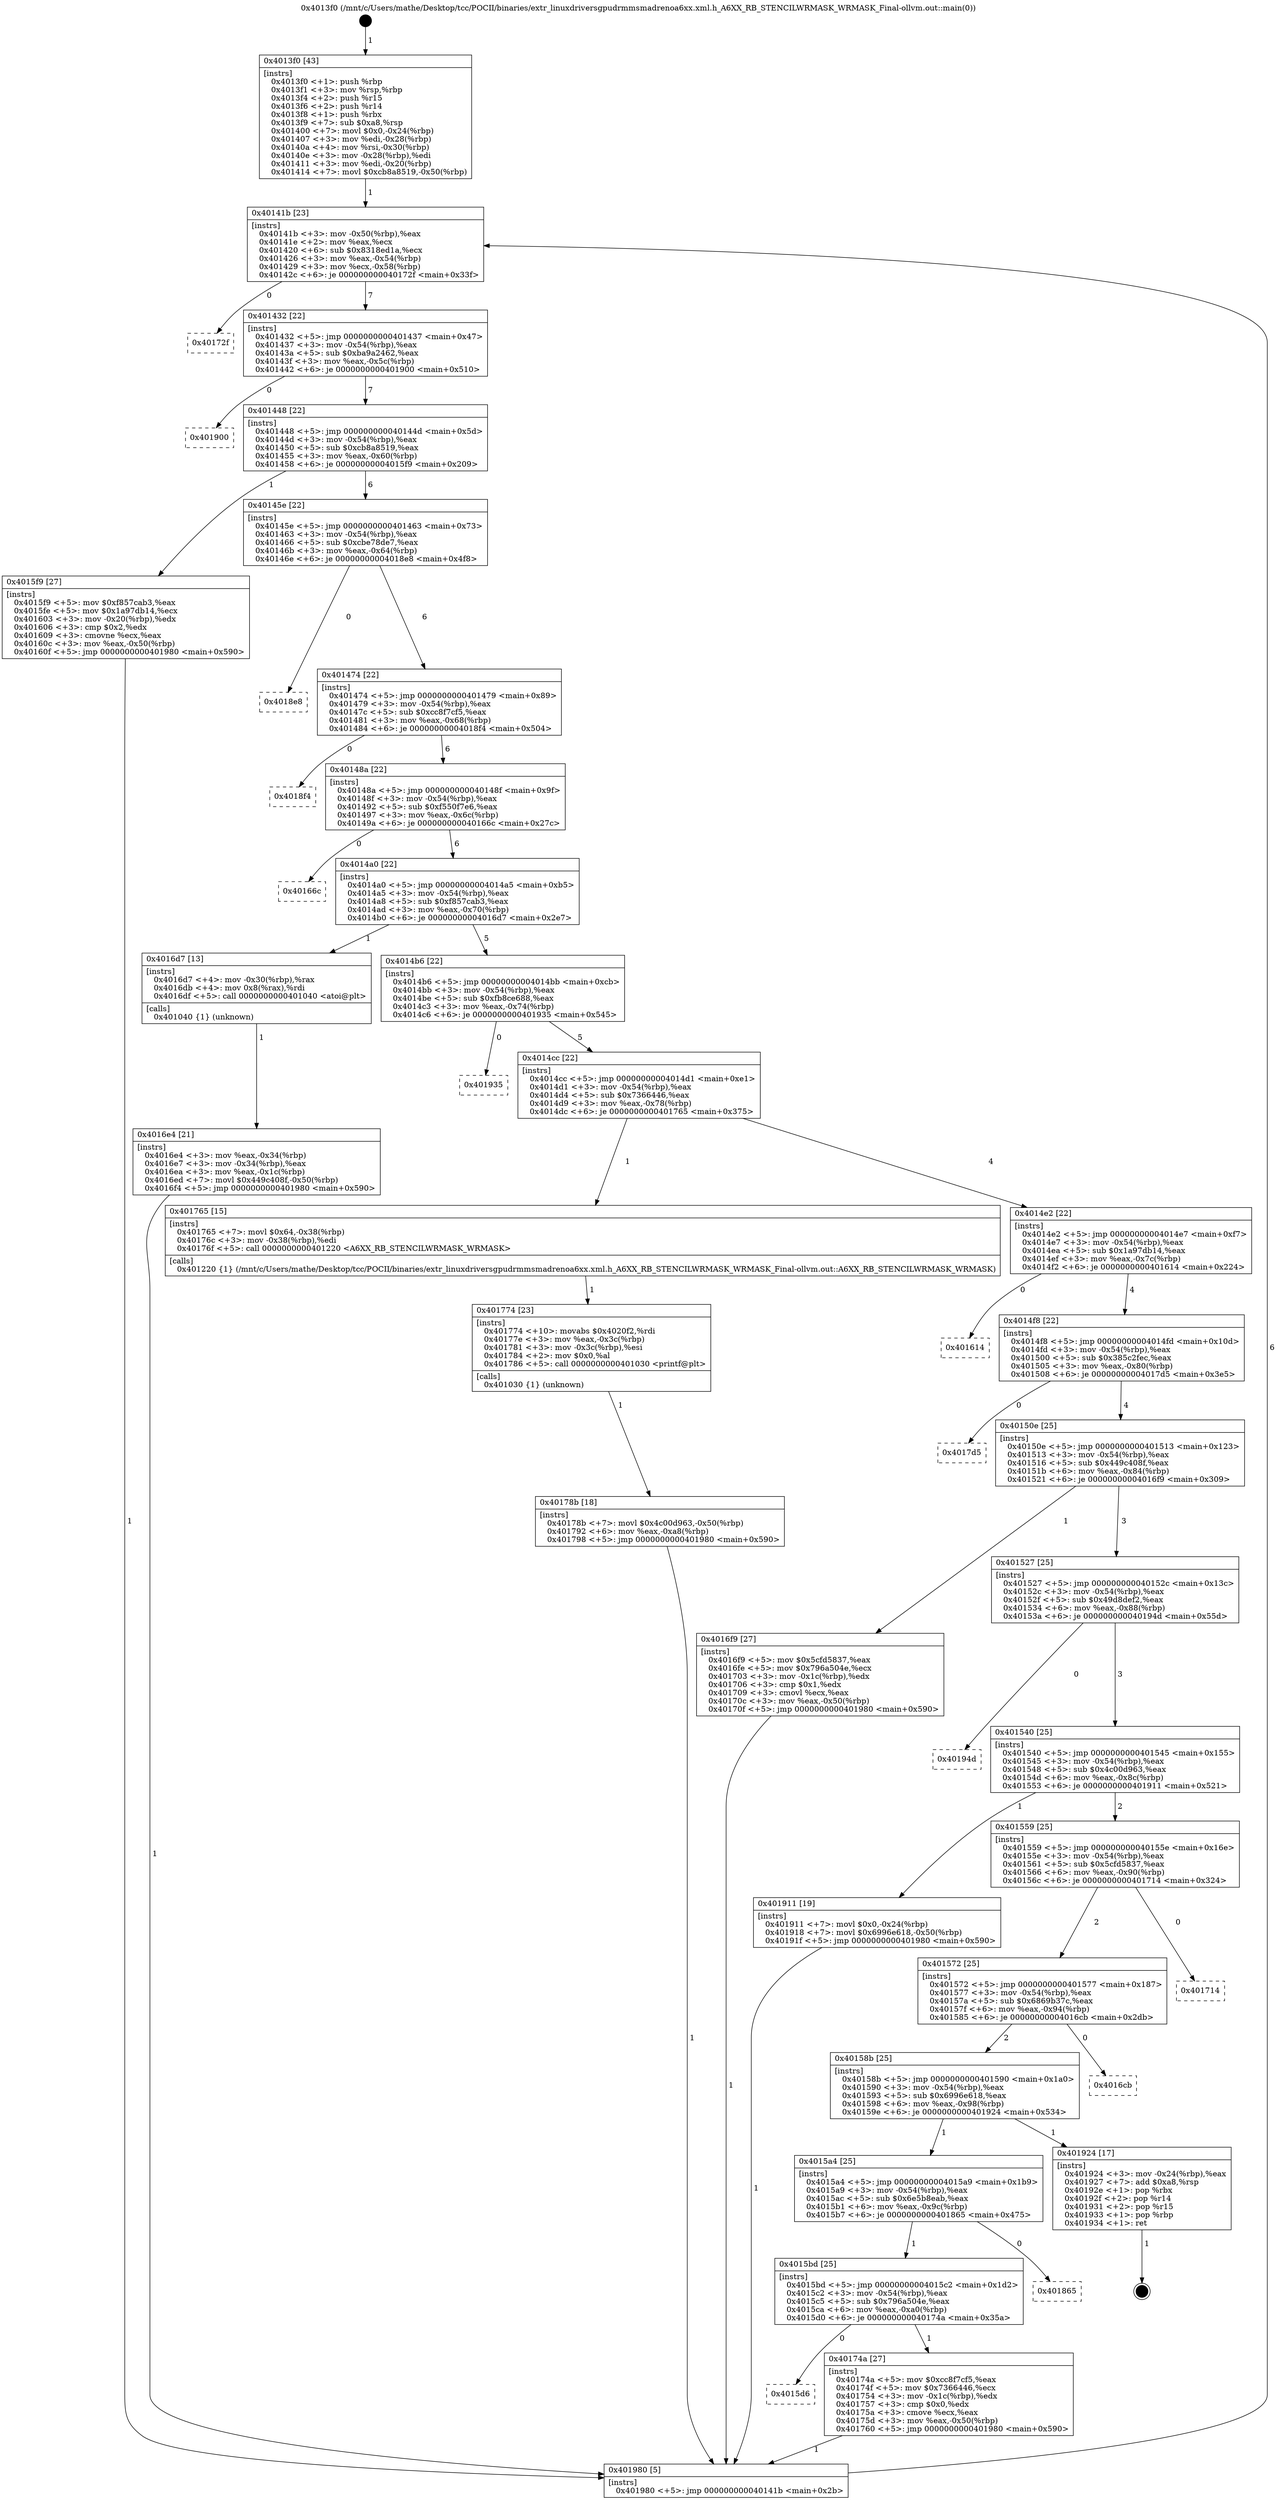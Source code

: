 digraph "0x4013f0" {
  label = "0x4013f0 (/mnt/c/Users/mathe/Desktop/tcc/POCII/binaries/extr_linuxdriversgpudrmmsmadrenoa6xx.xml.h_A6XX_RB_STENCILWRMASK_WRMASK_Final-ollvm.out::main(0))"
  labelloc = "t"
  node[shape=record]

  Entry [label="",width=0.3,height=0.3,shape=circle,fillcolor=black,style=filled]
  "0x40141b" [label="{
     0x40141b [23]\l
     | [instrs]\l
     &nbsp;&nbsp;0x40141b \<+3\>: mov -0x50(%rbp),%eax\l
     &nbsp;&nbsp;0x40141e \<+2\>: mov %eax,%ecx\l
     &nbsp;&nbsp;0x401420 \<+6\>: sub $0x8318ed1a,%ecx\l
     &nbsp;&nbsp;0x401426 \<+3\>: mov %eax,-0x54(%rbp)\l
     &nbsp;&nbsp;0x401429 \<+3\>: mov %ecx,-0x58(%rbp)\l
     &nbsp;&nbsp;0x40142c \<+6\>: je 000000000040172f \<main+0x33f\>\l
  }"]
  "0x40172f" [label="{
     0x40172f\l
  }", style=dashed]
  "0x401432" [label="{
     0x401432 [22]\l
     | [instrs]\l
     &nbsp;&nbsp;0x401432 \<+5\>: jmp 0000000000401437 \<main+0x47\>\l
     &nbsp;&nbsp;0x401437 \<+3\>: mov -0x54(%rbp),%eax\l
     &nbsp;&nbsp;0x40143a \<+5\>: sub $0xba9a2462,%eax\l
     &nbsp;&nbsp;0x40143f \<+3\>: mov %eax,-0x5c(%rbp)\l
     &nbsp;&nbsp;0x401442 \<+6\>: je 0000000000401900 \<main+0x510\>\l
  }"]
  Exit [label="",width=0.3,height=0.3,shape=circle,fillcolor=black,style=filled,peripheries=2]
  "0x401900" [label="{
     0x401900\l
  }", style=dashed]
  "0x401448" [label="{
     0x401448 [22]\l
     | [instrs]\l
     &nbsp;&nbsp;0x401448 \<+5\>: jmp 000000000040144d \<main+0x5d\>\l
     &nbsp;&nbsp;0x40144d \<+3\>: mov -0x54(%rbp),%eax\l
     &nbsp;&nbsp;0x401450 \<+5\>: sub $0xcb8a8519,%eax\l
     &nbsp;&nbsp;0x401455 \<+3\>: mov %eax,-0x60(%rbp)\l
     &nbsp;&nbsp;0x401458 \<+6\>: je 00000000004015f9 \<main+0x209\>\l
  }"]
  "0x40178b" [label="{
     0x40178b [18]\l
     | [instrs]\l
     &nbsp;&nbsp;0x40178b \<+7\>: movl $0x4c00d963,-0x50(%rbp)\l
     &nbsp;&nbsp;0x401792 \<+6\>: mov %eax,-0xa8(%rbp)\l
     &nbsp;&nbsp;0x401798 \<+5\>: jmp 0000000000401980 \<main+0x590\>\l
  }"]
  "0x4015f9" [label="{
     0x4015f9 [27]\l
     | [instrs]\l
     &nbsp;&nbsp;0x4015f9 \<+5\>: mov $0xf857cab3,%eax\l
     &nbsp;&nbsp;0x4015fe \<+5\>: mov $0x1a97db14,%ecx\l
     &nbsp;&nbsp;0x401603 \<+3\>: mov -0x20(%rbp),%edx\l
     &nbsp;&nbsp;0x401606 \<+3\>: cmp $0x2,%edx\l
     &nbsp;&nbsp;0x401609 \<+3\>: cmovne %ecx,%eax\l
     &nbsp;&nbsp;0x40160c \<+3\>: mov %eax,-0x50(%rbp)\l
     &nbsp;&nbsp;0x40160f \<+5\>: jmp 0000000000401980 \<main+0x590\>\l
  }"]
  "0x40145e" [label="{
     0x40145e [22]\l
     | [instrs]\l
     &nbsp;&nbsp;0x40145e \<+5\>: jmp 0000000000401463 \<main+0x73\>\l
     &nbsp;&nbsp;0x401463 \<+3\>: mov -0x54(%rbp),%eax\l
     &nbsp;&nbsp;0x401466 \<+5\>: sub $0xcbe78de7,%eax\l
     &nbsp;&nbsp;0x40146b \<+3\>: mov %eax,-0x64(%rbp)\l
     &nbsp;&nbsp;0x40146e \<+6\>: je 00000000004018e8 \<main+0x4f8\>\l
  }"]
  "0x401980" [label="{
     0x401980 [5]\l
     | [instrs]\l
     &nbsp;&nbsp;0x401980 \<+5\>: jmp 000000000040141b \<main+0x2b\>\l
  }"]
  "0x4013f0" [label="{
     0x4013f0 [43]\l
     | [instrs]\l
     &nbsp;&nbsp;0x4013f0 \<+1\>: push %rbp\l
     &nbsp;&nbsp;0x4013f1 \<+3\>: mov %rsp,%rbp\l
     &nbsp;&nbsp;0x4013f4 \<+2\>: push %r15\l
     &nbsp;&nbsp;0x4013f6 \<+2\>: push %r14\l
     &nbsp;&nbsp;0x4013f8 \<+1\>: push %rbx\l
     &nbsp;&nbsp;0x4013f9 \<+7\>: sub $0xa8,%rsp\l
     &nbsp;&nbsp;0x401400 \<+7\>: movl $0x0,-0x24(%rbp)\l
     &nbsp;&nbsp;0x401407 \<+3\>: mov %edi,-0x28(%rbp)\l
     &nbsp;&nbsp;0x40140a \<+4\>: mov %rsi,-0x30(%rbp)\l
     &nbsp;&nbsp;0x40140e \<+3\>: mov -0x28(%rbp),%edi\l
     &nbsp;&nbsp;0x401411 \<+3\>: mov %edi,-0x20(%rbp)\l
     &nbsp;&nbsp;0x401414 \<+7\>: movl $0xcb8a8519,-0x50(%rbp)\l
  }"]
  "0x401774" [label="{
     0x401774 [23]\l
     | [instrs]\l
     &nbsp;&nbsp;0x401774 \<+10\>: movabs $0x4020f2,%rdi\l
     &nbsp;&nbsp;0x40177e \<+3\>: mov %eax,-0x3c(%rbp)\l
     &nbsp;&nbsp;0x401781 \<+3\>: mov -0x3c(%rbp),%esi\l
     &nbsp;&nbsp;0x401784 \<+2\>: mov $0x0,%al\l
     &nbsp;&nbsp;0x401786 \<+5\>: call 0000000000401030 \<printf@plt\>\l
     | [calls]\l
     &nbsp;&nbsp;0x401030 \{1\} (unknown)\l
  }"]
  "0x4018e8" [label="{
     0x4018e8\l
  }", style=dashed]
  "0x401474" [label="{
     0x401474 [22]\l
     | [instrs]\l
     &nbsp;&nbsp;0x401474 \<+5\>: jmp 0000000000401479 \<main+0x89\>\l
     &nbsp;&nbsp;0x401479 \<+3\>: mov -0x54(%rbp),%eax\l
     &nbsp;&nbsp;0x40147c \<+5\>: sub $0xcc8f7cf5,%eax\l
     &nbsp;&nbsp;0x401481 \<+3\>: mov %eax,-0x68(%rbp)\l
     &nbsp;&nbsp;0x401484 \<+6\>: je 00000000004018f4 \<main+0x504\>\l
  }"]
  "0x4015d6" [label="{
     0x4015d6\l
  }", style=dashed]
  "0x4018f4" [label="{
     0x4018f4\l
  }", style=dashed]
  "0x40148a" [label="{
     0x40148a [22]\l
     | [instrs]\l
     &nbsp;&nbsp;0x40148a \<+5\>: jmp 000000000040148f \<main+0x9f\>\l
     &nbsp;&nbsp;0x40148f \<+3\>: mov -0x54(%rbp),%eax\l
     &nbsp;&nbsp;0x401492 \<+5\>: sub $0xf550f7e6,%eax\l
     &nbsp;&nbsp;0x401497 \<+3\>: mov %eax,-0x6c(%rbp)\l
     &nbsp;&nbsp;0x40149a \<+6\>: je 000000000040166c \<main+0x27c\>\l
  }"]
  "0x40174a" [label="{
     0x40174a [27]\l
     | [instrs]\l
     &nbsp;&nbsp;0x40174a \<+5\>: mov $0xcc8f7cf5,%eax\l
     &nbsp;&nbsp;0x40174f \<+5\>: mov $0x7366446,%ecx\l
     &nbsp;&nbsp;0x401754 \<+3\>: mov -0x1c(%rbp),%edx\l
     &nbsp;&nbsp;0x401757 \<+3\>: cmp $0x0,%edx\l
     &nbsp;&nbsp;0x40175a \<+3\>: cmove %ecx,%eax\l
     &nbsp;&nbsp;0x40175d \<+3\>: mov %eax,-0x50(%rbp)\l
     &nbsp;&nbsp;0x401760 \<+5\>: jmp 0000000000401980 \<main+0x590\>\l
  }"]
  "0x40166c" [label="{
     0x40166c\l
  }", style=dashed]
  "0x4014a0" [label="{
     0x4014a0 [22]\l
     | [instrs]\l
     &nbsp;&nbsp;0x4014a0 \<+5\>: jmp 00000000004014a5 \<main+0xb5\>\l
     &nbsp;&nbsp;0x4014a5 \<+3\>: mov -0x54(%rbp),%eax\l
     &nbsp;&nbsp;0x4014a8 \<+5\>: sub $0xf857cab3,%eax\l
     &nbsp;&nbsp;0x4014ad \<+3\>: mov %eax,-0x70(%rbp)\l
     &nbsp;&nbsp;0x4014b0 \<+6\>: je 00000000004016d7 \<main+0x2e7\>\l
  }"]
  "0x4015bd" [label="{
     0x4015bd [25]\l
     | [instrs]\l
     &nbsp;&nbsp;0x4015bd \<+5\>: jmp 00000000004015c2 \<main+0x1d2\>\l
     &nbsp;&nbsp;0x4015c2 \<+3\>: mov -0x54(%rbp),%eax\l
     &nbsp;&nbsp;0x4015c5 \<+5\>: sub $0x796a504e,%eax\l
     &nbsp;&nbsp;0x4015ca \<+6\>: mov %eax,-0xa0(%rbp)\l
     &nbsp;&nbsp;0x4015d0 \<+6\>: je 000000000040174a \<main+0x35a\>\l
  }"]
  "0x4016d7" [label="{
     0x4016d7 [13]\l
     | [instrs]\l
     &nbsp;&nbsp;0x4016d7 \<+4\>: mov -0x30(%rbp),%rax\l
     &nbsp;&nbsp;0x4016db \<+4\>: mov 0x8(%rax),%rdi\l
     &nbsp;&nbsp;0x4016df \<+5\>: call 0000000000401040 \<atoi@plt\>\l
     | [calls]\l
     &nbsp;&nbsp;0x401040 \{1\} (unknown)\l
  }"]
  "0x4014b6" [label="{
     0x4014b6 [22]\l
     | [instrs]\l
     &nbsp;&nbsp;0x4014b6 \<+5\>: jmp 00000000004014bb \<main+0xcb\>\l
     &nbsp;&nbsp;0x4014bb \<+3\>: mov -0x54(%rbp),%eax\l
     &nbsp;&nbsp;0x4014be \<+5\>: sub $0xfb8ce688,%eax\l
     &nbsp;&nbsp;0x4014c3 \<+3\>: mov %eax,-0x74(%rbp)\l
     &nbsp;&nbsp;0x4014c6 \<+6\>: je 0000000000401935 \<main+0x545\>\l
  }"]
  "0x4016e4" [label="{
     0x4016e4 [21]\l
     | [instrs]\l
     &nbsp;&nbsp;0x4016e4 \<+3\>: mov %eax,-0x34(%rbp)\l
     &nbsp;&nbsp;0x4016e7 \<+3\>: mov -0x34(%rbp),%eax\l
     &nbsp;&nbsp;0x4016ea \<+3\>: mov %eax,-0x1c(%rbp)\l
     &nbsp;&nbsp;0x4016ed \<+7\>: movl $0x449c408f,-0x50(%rbp)\l
     &nbsp;&nbsp;0x4016f4 \<+5\>: jmp 0000000000401980 \<main+0x590\>\l
  }"]
  "0x401865" [label="{
     0x401865\l
  }", style=dashed]
  "0x401935" [label="{
     0x401935\l
  }", style=dashed]
  "0x4014cc" [label="{
     0x4014cc [22]\l
     | [instrs]\l
     &nbsp;&nbsp;0x4014cc \<+5\>: jmp 00000000004014d1 \<main+0xe1\>\l
     &nbsp;&nbsp;0x4014d1 \<+3\>: mov -0x54(%rbp),%eax\l
     &nbsp;&nbsp;0x4014d4 \<+5\>: sub $0x7366446,%eax\l
     &nbsp;&nbsp;0x4014d9 \<+3\>: mov %eax,-0x78(%rbp)\l
     &nbsp;&nbsp;0x4014dc \<+6\>: je 0000000000401765 \<main+0x375\>\l
  }"]
  "0x4015a4" [label="{
     0x4015a4 [25]\l
     | [instrs]\l
     &nbsp;&nbsp;0x4015a4 \<+5\>: jmp 00000000004015a9 \<main+0x1b9\>\l
     &nbsp;&nbsp;0x4015a9 \<+3\>: mov -0x54(%rbp),%eax\l
     &nbsp;&nbsp;0x4015ac \<+5\>: sub $0x6e5b8eab,%eax\l
     &nbsp;&nbsp;0x4015b1 \<+6\>: mov %eax,-0x9c(%rbp)\l
     &nbsp;&nbsp;0x4015b7 \<+6\>: je 0000000000401865 \<main+0x475\>\l
  }"]
  "0x401765" [label="{
     0x401765 [15]\l
     | [instrs]\l
     &nbsp;&nbsp;0x401765 \<+7\>: movl $0x64,-0x38(%rbp)\l
     &nbsp;&nbsp;0x40176c \<+3\>: mov -0x38(%rbp),%edi\l
     &nbsp;&nbsp;0x40176f \<+5\>: call 0000000000401220 \<A6XX_RB_STENCILWRMASK_WRMASK\>\l
     | [calls]\l
     &nbsp;&nbsp;0x401220 \{1\} (/mnt/c/Users/mathe/Desktop/tcc/POCII/binaries/extr_linuxdriversgpudrmmsmadrenoa6xx.xml.h_A6XX_RB_STENCILWRMASK_WRMASK_Final-ollvm.out::A6XX_RB_STENCILWRMASK_WRMASK)\l
  }"]
  "0x4014e2" [label="{
     0x4014e2 [22]\l
     | [instrs]\l
     &nbsp;&nbsp;0x4014e2 \<+5\>: jmp 00000000004014e7 \<main+0xf7\>\l
     &nbsp;&nbsp;0x4014e7 \<+3\>: mov -0x54(%rbp),%eax\l
     &nbsp;&nbsp;0x4014ea \<+5\>: sub $0x1a97db14,%eax\l
     &nbsp;&nbsp;0x4014ef \<+3\>: mov %eax,-0x7c(%rbp)\l
     &nbsp;&nbsp;0x4014f2 \<+6\>: je 0000000000401614 \<main+0x224\>\l
  }"]
  "0x401924" [label="{
     0x401924 [17]\l
     | [instrs]\l
     &nbsp;&nbsp;0x401924 \<+3\>: mov -0x24(%rbp),%eax\l
     &nbsp;&nbsp;0x401927 \<+7\>: add $0xa8,%rsp\l
     &nbsp;&nbsp;0x40192e \<+1\>: pop %rbx\l
     &nbsp;&nbsp;0x40192f \<+2\>: pop %r14\l
     &nbsp;&nbsp;0x401931 \<+2\>: pop %r15\l
     &nbsp;&nbsp;0x401933 \<+1\>: pop %rbp\l
     &nbsp;&nbsp;0x401934 \<+1\>: ret\l
  }"]
  "0x401614" [label="{
     0x401614\l
  }", style=dashed]
  "0x4014f8" [label="{
     0x4014f8 [22]\l
     | [instrs]\l
     &nbsp;&nbsp;0x4014f8 \<+5\>: jmp 00000000004014fd \<main+0x10d\>\l
     &nbsp;&nbsp;0x4014fd \<+3\>: mov -0x54(%rbp),%eax\l
     &nbsp;&nbsp;0x401500 \<+5\>: sub $0x385c2fec,%eax\l
     &nbsp;&nbsp;0x401505 \<+3\>: mov %eax,-0x80(%rbp)\l
     &nbsp;&nbsp;0x401508 \<+6\>: je 00000000004017d5 \<main+0x3e5\>\l
  }"]
  "0x40158b" [label="{
     0x40158b [25]\l
     | [instrs]\l
     &nbsp;&nbsp;0x40158b \<+5\>: jmp 0000000000401590 \<main+0x1a0\>\l
     &nbsp;&nbsp;0x401590 \<+3\>: mov -0x54(%rbp),%eax\l
     &nbsp;&nbsp;0x401593 \<+5\>: sub $0x6996e618,%eax\l
     &nbsp;&nbsp;0x401598 \<+6\>: mov %eax,-0x98(%rbp)\l
     &nbsp;&nbsp;0x40159e \<+6\>: je 0000000000401924 \<main+0x534\>\l
  }"]
  "0x4017d5" [label="{
     0x4017d5\l
  }", style=dashed]
  "0x40150e" [label="{
     0x40150e [25]\l
     | [instrs]\l
     &nbsp;&nbsp;0x40150e \<+5\>: jmp 0000000000401513 \<main+0x123\>\l
     &nbsp;&nbsp;0x401513 \<+3\>: mov -0x54(%rbp),%eax\l
     &nbsp;&nbsp;0x401516 \<+5\>: sub $0x449c408f,%eax\l
     &nbsp;&nbsp;0x40151b \<+6\>: mov %eax,-0x84(%rbp)\l
     &nbsp;&nbsp;0x401521 \<+6\>: je 00000000004016f9 \<main+0x309\>\l
  }"]
  "0x4016cb" [label="{
     0x4016cb\l
  }", style=dashed]
  "0x4016f9" [label="{
     0x4016f9 [27]\l
     | [instrs]\l
     &nbsp;&nbsp;0x4016f9 \<+5\>: mov $0x5cfd5837,%eax\l
     &nbsp;&nbsp;0x4016fe \<+5\>: mov $0x796a504e,%ecx\l
     &nbsp;&nbsp;0x401703 \<+3\>: mov -0x1c(%rbp),%edx\l
     &nbsp;&nbsp;0x401706 \<+3\>: cmp $0x1,%edx\l
     &nbsp;&nbsp;0x401709 \<+3\>: cmovl %ecx,%eax\l
     &nbsp;&nbsp;0x40170c \<+3\>: mov %eax,-0x50(%rbp)\l
     &nbsp;&nbsp;0x40170f \<+5\>: jmp 0000000000401980 \<main+0x590\>\l
  }"]
  "0x401527" [label="{
     0x401527 [25]\l
     | [instrs]\l
     &nbsp;&nbsp;0x401527 \<+5\>: jmp 000000000040152c \<main+0x13c\>\l
     &nbsp;&nbsp;0x40152c \<+3\>: mov -0x54(%rbp),%eax\l
     &nbsp;&nbsp;0x40152f \<+5\>: sub $0x49d8def2,%eax\l
     &nbsp;&nbsp;0x401534 \<+6\>: mov %eax,-0x88(%rbp)\l
     &nbsp;&nbsp;0x40153a \<+6\>: je 000000000040194d \<main+0x55d\>\l
  }"]
  "0x401572" [label="{
     0x401572 [25]\l
     | [instrs]\l
     &nbsp;&nbsp;0x401572 \<+5\>: jmp 0000000000401577 \<main+0x187\>\l
     &nbsp;&nbsp;0x401577 \<+3\>: mov -0x54(%rbp),%eax\l
     &nbsp;&nbsp;0x40157a \<+5\>: sub $0x6869b37c,%eax\l
     &nbsp;&nbsp;0x40157f \<+6\>: mov %eax,-0x94(%rbp)\l
     &nbsp;&nbsp;0x401585 \<+6\>: je 00000000004016cb \<main+0x2db\>\l
  }"]
  "0x40194d" [label="{
     0x40194d\l
  }", style=dashed]
  "0x401540" [label="{
     0x401540 [25]\l
     | [instrs]\l
     &nbsp;&nbsp;0x401540 \<+5\>: jmp 0000000000401545 \<main+0x155\>\l
     &nbsp;&nbsp;0x401545 \<+3\>: mov -0x54(%rbp),%eax\l
     &nbsp;&nbsp;0x401548 \<+5\>: sub $0x4c00d963,%eax\l
     &nbsp;&nbsp;0x40154d \<+6\>: mov %eax,-0x8c(%rbp)\l
     &nbsp;&nbsp;0x401553 \<+6\>: je 0000000000401911 \<main+0x521\>\l
  }"]
  "0x401714" [label="{
     0x401714\l
  }", style=dashed]
  "0x401911" [label="{
     0x401911 [19]\l
     | [instrs]\l
     &nbsp;&nbsp;0x401911 \<+7\>: movl $0x0,-0x24(%rbp)\l
     &nbsp;&nbsp;0x401918 \<+7\>: movl $0x6996e618,-0x50(%rbp)\l
     &nbsp;&nbsp;0x40191f \<+5\>: jmp 0000000000401980 \<main+0x590\>\l
  }"]
  "0x401559" [label="{
     0x401559 [25]\l
     | [instrs]\l
     &nbsp;&nbsp;0x401559 \<+5\>: jmp 000000000040155e \<main+0x16e\>\l
     &nbsp;&nbsp;0x40155e \<+3\>: mov -0x54(%rbp),%eax\l
     &nbsp;&nbsp;0x401561 \<+5\>: sub $0x5cfd5837,%eax\l
     &nbsp;&nbsp;0x401566 \<+6\>: mov %eax,-0x90(%rbp)\l
     &nbsp;&nbsp;0x40156c \<+6\>: je 0000000000401714 \<main+0x324\>\l
  }"]
  Entry -> "0x4013f0" [label=" 1"]
  "0x40141b" -> "0x40172f" [label=" 0"]
  "0x40141b" -> "0x401432" [label=" 7"]
  "0x401924" -> Exit [label=" 1"]
  "0x401432" -> "0x401900" [label=" 0"]
  "0x401432" -> "0x401448" [label=" 7"]
  "0x401911" -> "0x401980" [label=" 1"]
  "0x401448" -> "0x4015f9" [label=" 1"]
  "0x401448" -> "0x40145e" [label=" 6"]
  "0x4015f9" -> "0x401980" [label=" 1"]
  "0x4013f0" -> "0x40141b" [label=" 1"]
  "0x401980" -> "0x40141b" [label=" 6"]
  "0x40178b" -> "0x401980" [label=" 1"]
  "0x40145e" -> "0x4018e8" [label=" 0"]
  "0x40145e" -> "0x401474" [label=" 6"]
  "0x401774" -> "0x40178b" [label=" 1"]
  "0x401474" -> "0x4018f4" [label=" 0"]
  "0x401474" -> "0x40148a" [label=" 6"]
  "0x401765" -> "0x401774" [label=" 1"]
  "0x40148a" -> "0x40166c" [label=" 0"]
  "0x40148a" -> "0x4014a0" [label=" 6"]
  "0x40174a" -> "0x401980" [label=" 1"]
  "0x4014a0" -> "0x4016d7" [label=" 1"]
  "0x4014a0" -> "0x4014b6" [label=" 5"]
  "0x4016d7" -> "0x4016e4" [label=" 1"]
  "0x4016e4" -> "0x401980" [label=" 1"]
  "0x4015bd" -> "0x40174a" [label=" 1"]
  "0x4014b6" -> "0x401935" [label=" 0"]
  "0x4014b6" -> "0x4014cc" [label=" 5"]
  "0x4015bd" -> "0x4015d6" [label=" 0"]
  "0x4014cc" -> "0x401765" [label=" 1"]
  "0x4014cc" -> "0x4014e2" [label=" 4"]
  "0x4015a4" -> "0x401865" [label=" 0"]
  "0x4014e2" -> "0x401614" [label=" 0"]
  "0x4014e2" -> "0x4014f8" [label=" 4"]
  "0x4015a4" -> "0x4015bd" [label=" 1"]
  "0x4014f8" -> "0x4017d5" [label=" 0"]
  "0x4014f8" -> "0x40150e" [label=" 4"]
  "0x40158b" -> "0x401924" [label=" 1"]
  "0x40150e" -> "0x4016f9" [label=" 1"]
  "0x40150e" -> "0x401527" [label=" 3"]
  "0x4016f9" -> "0x401980" [label=" 1"]
  "0x40158b" -> "0x4015a4" [label=" 1"]
  "0x401527" -> "0x40194d" [label=" 0"]
  "0x401527" -> "0x401540" [label=" 3"]
  "0x401572" -> "0x4016cb" [label=" 0"]
  "0x401540" -> "0x401911" [label=" 1"]
  "0x401540" -> "0x401559" [label=" 2"]
  "0x401572" -> "0x40158b" [label=" 2"]
  "0x401559" -> "0x401714" [label=" 0"]
  "0x401559" -> "0x401572" [label=" 2"]
}
